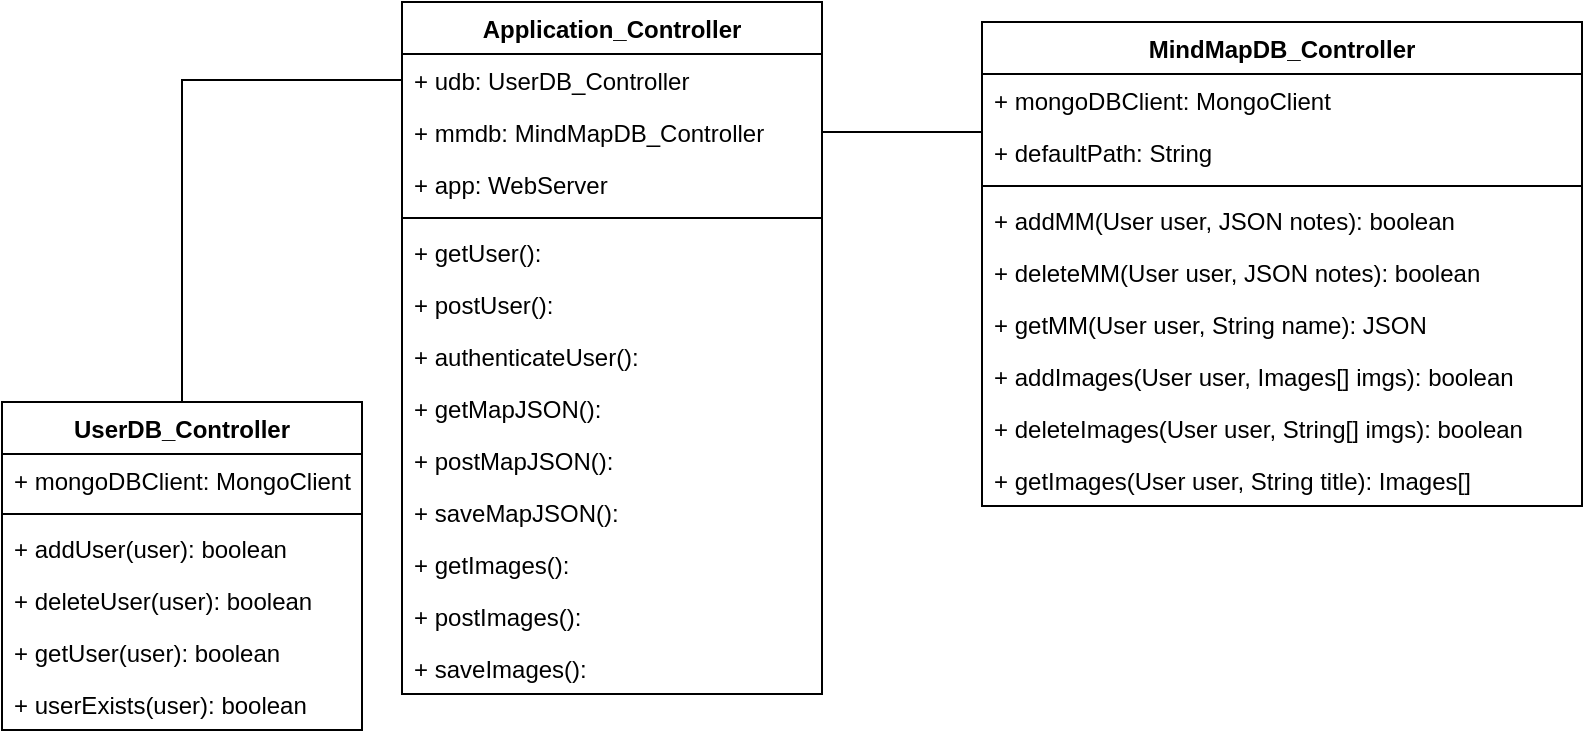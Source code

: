 <mxfile version="16.6.6" type="github">
  <diagram id="OZFG6OfKiUKvitj1Ooh6" name="Page-1">
    <mxGraphModel dx="1579" dy="302" grid="1" gridSize="10" guides="1" tooltips="1" connect="1" arrows="1" fold="1" page="1" pageScale="1" pageWidth="850" pageHeight="1100" math="0" shadow="0">
      <root>
        <mxCell id="0" />
        <mxCell id="1" parent="0" />
        <mxCell id="ojVDbGATxQQFOBssAs5M-1" value="Application_Controller" style="swimlane;fontStyle=1;align=center;verticalAlign=top;childLayout=stackLayout;horizontal=1;startSize=26;horizontalStack=0;resizeParent=1;resizeParentMax=0;resizeLast=0;collapsible=1;marginBottom=0;" parent="1" vertex="1">
          <mxGeometry x="190" y="10" width="210" height="346" as="geometry" />
        </mxCell>
        <mxCell id="ojVDbGATxQQFOBssAs5M-2" value="+ udb: UserDB_Controller" style="text;strokeColor=none;fillColor=none;align=left;verticalAlign=top;spacingLeft=4;spacingRight=4;overflow=hidden;rotatable=0;points=[[0,0.5],[1,0.5]];portConstraint=eastwest;" parent="ojVDbGATxQQFOBssAs5M-1" vertex="1">
          <mxGeometry y="26" width="210" height="26" as="geometry" />
        </mxCell>
        <mxCell id="ojVDbGATxQQFOBssAs5M-19" value="+ mmdb: MindMapDB_Controller" style="text;strokeColor=none;fillColor=none;align=left;verticalAlign=top;spacingLeft=4;spacingRight=4;overflow=hidden;rotatable=0;points=[[0,0.5],[1,0.5]];portConstraint=eastwest;" parent="ojVDbGATxQQFOBssAs5M-1" vertex="1">
          <mxGeometry y="52" width="210" height="26" as="geometry" />
        </mxCell>
        <mxCell id="ojVDbGATxQQFOBssAs5M-35" value="+ app: WebServer" style="text;strokeColor=none;fillColor=none;align=left;verticalAlign=top;spacingLeft=4;spacingRight=4;overflow=hidden;rotatable=0;points=[[0,0.5],[1,0.5]];portConstraint=eastwest;" parent="ojVDbGATxQQFOBssAs5M-1" vertex="1">
          <mxGeometry y="78" width="210" height="26" as="geometry" />
        </mxCell>
        <mxCell id="ojVDbGATxQQFOBssAs5M-3" value="" style="line;strokeWidth=1;fillColor=none;align=left;verticalAlign=middle;spacingTop=-1;spacingLeft=3;spacingRight=3;rotatable=0;labelPosition=right;points=[];portConstraint=eastwest;" parent="ojVDbGATxQQFOBssAs5M-1" vertex="1">
          <mxGeometry y="104" width="210" height="8" as="geometry" />
        </mxCell>
        <mxCell id="ojVDbGATxQQFOBssAs5M-8" value="+ getUser(): " style="text;strokeColor=none;fillColor=none;align=left;verticalAlign=top;spacingLeft=4;spacingRight=4;overflow=hidden;rotatable=0;points=[[0,0.5],[1,0.5]];portConstraint=eastwest;" parent="ojVDbGATxQQFOBssAs5M-1" vertex="1">
          <mxGeometry y="112" width="210" height="26" as="geometry" />
        </mxCell>
        <mxCell id="ojVDbGATxQQFOBssAs5M-20" value="+ postUser(): " style="text;strokeColor=none;fillColor=none;align=left;verticalAlign=top;spacingLeft=4;spacingRight=4;overflow=hidden;rotatable=0;points=[[0,0.5],[1,0.5]];portConstraint=eastwest;" parent="ojVDbGATxQQFOBssAs5M-1" vertex="1">
          <mxGeometry y="138" width="210" height="26" as="geometry" />
        </mxCell>
        <mxCell id="ojVDbGATxQQFOBssAs5M-49" value="+ authenticateUser(): " style="text;strokeColor=none;fillColor=none;align=left;verticalAlign=top;spacingLeft=4;spacingRight=4;overflow=hidden;rotatable=0;points=[[0,0.5],[1,0.5]];portConstraint=eastwest;" parent="ojVDbGATxQQFOBssAs5M-1" vertex="1">
          <mxGeometry y="164" width="210" height="26" as="geometry" />
        </mxCell>
        <mxCell id="ojVDbGATxQQFOBssAs5M-23" value="+ getMapJSON(): " style="text;strokeColor=none;fillColor=none;align=left;verticalAlign=top;spacingLeft=4;spacingRight=4;overflow=hidden;rotatable=0;points=[[0,0.5],[1,0.5]];portConstraint=eastwest;" parent="ojVDbGATxQQFOBssAs5M-1" vertex="1">
          <mxGeometry y="190" width="210" height="26" as="geometry" />
        </mxCell>
        <mxCell id="ojVDbGATxQQFOBssAs5M-16" value="+ postMapJSON(): " style="text;strokeColor=none;fillColor=none;align=left;verticalAlign=top;spacingLeft=4;spacingRight=4;overflow=hidden;rotatable=0;points=[[0,0.5],[1,0.5]];portConstraint=eastwest;" parent="ojVDbGATxQQFOBssAs5M-1" vertex="1">
          <mxGeometry y="216" width="210" height="26" as="geometry" />
        </mxCell>
        <mxCell id="Y87182edx-theX9cYj3z-1" value="+ saveMapJSON(): " style="text;strokeColor=none;fillColor=none;align=left;verticalAlign=top;spacingLeft=4;spacingRight=4;overflow=hidden;rotatable=0;points=[[0,0.5],[1,0.5]];portConstraint=eastwest;" vertex="1" parent="ojVDbGATxQQFOBssAs5M-1">
          <mxGeometry y="242" width="210" height="26" as="geometry" />
        </mxCell>
        <mxCell id="ojVDbGATxQQFOBssAs5M-24" value="+ getImages(): " style="text;strokeColor=none;fillColor=none;align=left;verticalAlign=top;spacingLeft=4;spacingRight=4;overflow=hidden;rotatable=0;points=[[0,0.5],[1,0.5]];portConstraint=eastwest;" parent="ojVDbGATxQQFOBssAs5M-1" vertex="1">
          <mxGeometry y="268" width="210" height="26" as="geometry" />
        </mxCell>
        <mxCell id="Y87182edx-theX9cYj3z-2" value="+ postImages(): " style="text;strokeColor=none;fillColor=none;align=left;verticalAlign=top;spacingLeft=4;spacingRight=4;overflow=hidden;rotatable=0;points=[[0,0.5],[1,0.5]];portConstraint=eastwest;" vertex="1" parent="ojVDbGATxQQFOBssAs5M-1">
          <mxGeometry y="294" width="210" height="26" as="geometry" />
        </mxCell>
        <mxCell id="Y87182edx-theX9cYj3z-3" value="+ saveImages(): " style="text;strokeColor=none;fillColor=none;align=left;verticalAlign=top;spacingLeft=4;spacingRight=4;overflow=hidden;rotatable=0;points=[[0,0.5],[1,0.5]];portConstraint=eastwest;" vertex="1" parent="ojVDbGATxQQFOBssAs5M-1">
          <mxGeometry y="320" width="210" height="26" as="geometry" />
        </mxCell>
        <mxCell id="ojVDbGATxQQFOBssAs5M-36" style="edgeStyle=orthogonalEdgeStyle;rounded=0;orthogonalLoop=1;jettySize=auto;html=1;endArrow=none;endFill=0;" parent="1" source="ojVDbGATxQQFOBssAs5M-5" target="ojVDbGATxQQFOBssAs5M-2" edge="1">
          <mxGeometry relative="1" as="geometry" />
        </mxCell>
        <mxCell id="ojVDbGATxQQFOBssAs5M-5" value="UserDB_Controller" style="swimlane;fontStyle=1;align=center;verticalAlign=top;childLayout=stackLayout;horizontal=1;startSize=26;horizontalStack=0;resizeParent=1;resizeParentMax=0;resizeLast=0;collapsible=1;marginBottom=0;" parent="1" vertex="1">
          <mxGeometry x="-10" y="210" width="180" height="164" as="geometry" />
        </mxCell>
        <mxCell id="ojVDbGATxQQFOBssAs5M-42" value="+ mongoDBClient: MongoClient" style="text;strokeColor=none;fillColor=none;align=left;verticalAlign=top;spacingLeft=4;spacingRight=4;overflow=hidden;rotatable=0;points=[[0,0.5],[1,0.5]];portConstraint=eastwest;" parent="ojVDbGATxQQFOBssAs5M-5" vertex="1">
          <mxGeometry y="26" width="180" height="26" as="geometry" />
        </mxCell>
        <mxCell id="ojVDbGATxQQFOBssAs5M-7" value="" style="line;strokeWidth=1;fillColor=none;align=left;verticalAlign=middle;spacingTop=-1;spacingLeft=3;spacingRight=3;rotatable=0;labelPosition=right;points=[];portConstraint=eastwest;" parent="ojVDbGATxQQFOBssAs5M-5" vertex="1">
          <mxGeometry y="52" width="180" height="8" as="geometry" />
        </mxCell>
        <mxCell id="ojVDbGATxQQFOBssAs5M-28" value="+ addUser(user): boolean" style="text;strokeColor=none;fillColor=none;align=left;verticalAlign=top;spacingLeft=4;spacingRight=4;overflow=hidden;rotatable=0;points=[[0,0.5],[1,0.5]];portConstraint=eastwest;" parent="ojVDbGATxQQFOBssAs5M-5" vertex="1">
          <mxGeometry y="60" width="180" height="26" as="geometry" />
        </mxCell>
        <mxCell id="ojVDbGATxQQFOBssAs5M-29" value="+ deleteUser(user): boolean" style="text;strokeColor=none;fillColor=none;align=left;verticalAlign=top;spacingLeft=4;spacingRight=4;overflow=hidden;rotatable=0;points=[[0,0.5],[1,0.5]];portConstraint=eastwest;" parent="ojVDbGATxQQFOBssAs5M-5" vertex="1">
          <mxGeometry y="86" width="180" height="26" as="geometry" />
        </mxCell>
        <mxCell id="ojVDbGATxQQFOBssAs5M-41" value="+ getUser(user): boolean" style="text;strokeColor=none;fillColor=none;align=left;verticalAlign=top;spacingLeft=4;spacingRight=4;overflow=hidden;rotatable=0;points=[[0,0.5],[1,0.5]];portConstraint=eastwest;" parent="ojVDbGATxQQFOBssAs5M-5" vertex="1">
          <mxGeometry y="112" width="180" height="26" as="geometry" />
        </mxCell>
        <mxCell id="Y87182edx-theX9cYj3z-4" value="+ userExists(user): boolean" style="text;strokeColor=none;fillColor=none;align=left;verticalAlign=top;spacingLeft=4;spacingRight=4;overflow=hidden;rotatable=0;points=[[0,0.5],[1,0.5]];portConstraint=eastwest;" vertex="1" parent="ojVDbGATxQQFOBssAs5M-5">
          <mxGeometry y="138" width="180" height="26" as="geometry" />
        </mxCell>
        <mxCell id="ojVDbGATxQQFOBssAs5M-37" style="edgeStyle=orthogonalEdgeStyle;rounded=0;orthogonalLoop=1;jettySize=auto;html=1;entryX=1;entryY=0.5;entryDx=0;entryDy=0;endArrow=none;endFill=0;" parent="1" source="ojVDbGATxQQFOBssAs5M-13" target="ojVDbGATxQQFOBssAs5M-19" edge="1">
          <mxGeometry relative="1" as="geometry">
            <Array as="points">
              <mxPoint x="450" y="75" />
              <mxPoint x="450" y="75" />
            </Array>
          </mxGeometry>
        </mxCell>
        <mxCell id="ojVDbGATxQQFOBssAs5M-13" value="MindMapDB_Controller" style="swimlane;fontStyle=1;align=center;verticalAlign=top;childLayout=stackLayout;horizontal=1;startSize=26;horizontalStack=0;resizeParent=1;resizeParentMax=0;resizeLast=0;collapsible=1;marginBottom=0;" parent="1" vertex="1">
          <mxGeometry x="480" y="20" width="300" height="242" as="geometry">
            <mxRectangle x="460" y="140" width="170" height="26" as="alternateBounds" />
          </mxGeometry>
        </mxCell>
        <mxCell id="ojVDbGATxQQFOBssAs5M-44" value="+ mongoDBClient: MongoClient" style="text;strokeColor=none;fillColor=none;align=left;verticalAlign=top;spacingLeft=4;spacingRight=4;overflow=hidden;rotatable=0;points=[[0,0.5],[1,0.5]];portConstraint=eastwest;" parent="ojVDbGATxQQFOBssAs5M-13" vertex="1">
          <mxGeometry y="26" width="300" height="26" as="geometry" />
        </mxCell>
        <mxCell id="ojVDbGATxQQFOBssAs5M-46" value="+ defaultPath: String" style="text;strokeColor=none;fillColor=none;align=left;verticalAlign=top;spacingLeft=4;spacingRight=4;overflow=hidden;rotatable=0;points=[[0,0.5],[1,0.5]];portConstraint=eastwest;" parent="ojVDbGATxQQFOBssAs5M-13" vertex="1">
          <mxGeometry y="52" width="300" height="26" as="geometry" />
        </mxCell>
        <mxCell id="ojVDbGATxQQFOBssAs5M-15" value="" style="line;strokeWidth=1;fillColor=none;align=left;verticalAlign=middle;spacingTop=-1;spacingLeft=3;spacingRight=3;rotatable=0;labelPosition=right;points=[];portConstraint=eastwest;" parent="ojVDbGATxQQFOBssAs5M-13" vertex="1">
          <mxGeometry y="78" width="300" height="8" as="geometry" />
        </mxCell>
        <mxCell id="ojVDbGATxQQFOBssAs5M-32" value="+ addMM(User user, JSON notes): boolean " style="text;strokeColor=none;fillColor=none;align=left;verticalAlign=top;spacingLeft=4;spacingRight=4;overflow=hidden;rotatable=0;points=[[0,0.5],[1,0.5]];portConstraint=eastwest;" parent="ojVDbGATxQQFOBssAs5M-13" vertex="1">
          <mxGeometry y="86" width="300" height="26" as="geometry" />
        </mxCell>
        <mxCell id="ojVDbGATxQQFOBssAs5M-33" value="+ deleteMM(User user, JSON notes): boolean " style="text;strokeColor=none;fillColor=none;align=left;verticalAlign=top;spacingLeft=4;spacingRight=4;overflow=hidden;rotatable=0;points=[[0,0.5],[1,0.5]];portConstraint=eastwest;" parent="ojVDbGATxQQFOBssAs5M-13" vertex="1">
          <mxGeometry y="112" width="300" height="26" as="geometry" />
        </mxCell>
        <mxCell id="ojVDbGATxQQFOBssAs5M-47" value="+ getMM(User user, String name): JSON " style="text;strokeColor=none;fillColor=none;align=left;verticalAlign=top;spacingLeft=4;spacingRight=4;overflow=hidden;rotatable=0;points=[[0,0.5],[1,0.5]];portConstraint=eastwest;" parent="ojVDbGATxQQFOBssAs5M-13" vertex="1">
          <mxGeometry y="138" width="300" height="26" as="geometry" />
        </mxCell>
        <mxCell id="Y87182edx-theX9cYj3z-12" value="+ addImages(User user, Images[] imgs): boolean " style="text;strokeColor=none;fillColor=none;align=left;verticalAlign=top;spacingLeft=4;spacingRight=4;overflow=hidden;rotatable=0;points=[[0,0.5],[1,0.5]];portConstraint=eastwest;" vertex="1" parent="ojVDbGATxQQFOBssAs5M-13">
          <mxGeometry y="164" width="300" height="26" as="geometry" />
        </mxCell>
        <mxCell id="Y87182edx-theX9cYj3z-14" value="+ deleteImages(User user, String[] imgs): boolean " style="text;strokeColor=none;fillColor=none;align=left;verticalAlign=top;spacingLeft=4;spacingRight=4;overflow=hidden;rotatable=0;points=[[0,0.5],[1,0.5]];portConstraint=eastwest;" vertex="1" parent="ojVDbGATxQQFOBssAs5M-13">
          <mxGeometry y="190" width="300" height="26" as="geometry" />
        </mxCell>
        <mxCell id="Y87182edx-theX9cYj3z-15" value="+ getImages(User user, String title): Images[] " style="text;strokeColor=none;fillColor=none;align=left;verticalAlign=top;spacingLeft=4;spacingRight=4;overflow=hidden;rotatable=0;points=[[0,0.5],[1,0.5]];portConstraint=eastwest;" vertex="1" parent="ojVDbGATxQQFOBssAs5M-13">
          <mxGeometry y="216" width="300" height="26" as="geometry" />
        </mxCell>
      </root>
    </mxGraphModel>
  </diagram>
</mxfile>
